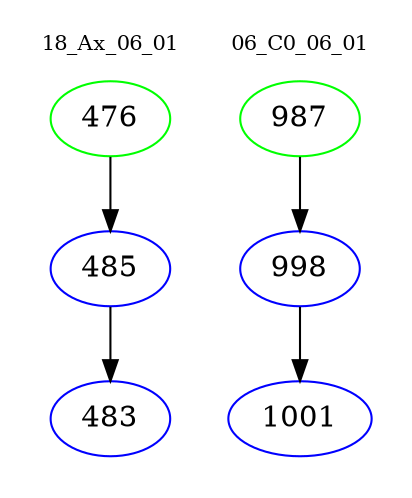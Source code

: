 digraph{
subgraph cluster_0 {
color = white
label = "18_Ax_06_01";
fontsize=10;
T0_476 [label="476", color="green"]
T0_476 -> T0_485 [color="black"]
T0_485 [label="485", color="blue"]
T0_485 -> T0_483 [color="black"]
T0_483 [label="483", color="blue"]
}
subgraph cluster_1 {
color = white
label = "06_C0_06_01";
fontsize=10;
T1_987 [label="987", color="green"]
T1_987 -> T1_998 [color="black"]
T1_998 [label="998", color="blue"]
T1_998 -> T1_1001 [color="black"]
T1_1001 [label="1001", color="blue"]
}
}
